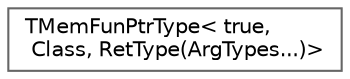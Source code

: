digraph "Graphical Class Hierarchy"
{
 // INTERACTIVE_SVG=YES
 // LATEX_PDF_SIZE
  bgcolor="transparent";
  edge [fontname=Helvetica,fontsize=10,labelfontname=Helvetica,labelfontsize=10];
  node [fontname=Helvetica,fontsize=10,shape=box,height=0.2,width=0.4];
  rankdir="LR";
  Node0 [id="Node000000",label="TMemFunPtrType\< true,\l Class, RetType(ArgTypes...)\>",height=0.2,width=0.4,color="grey40", fillcolor="white", style="filled",URL="$d7/d9d/structTMemFunPtrType_3_01true_00_01Class_00_01RetType_07ArgTypes_8_8_8_08_4.html",tooltip=" "];
}
